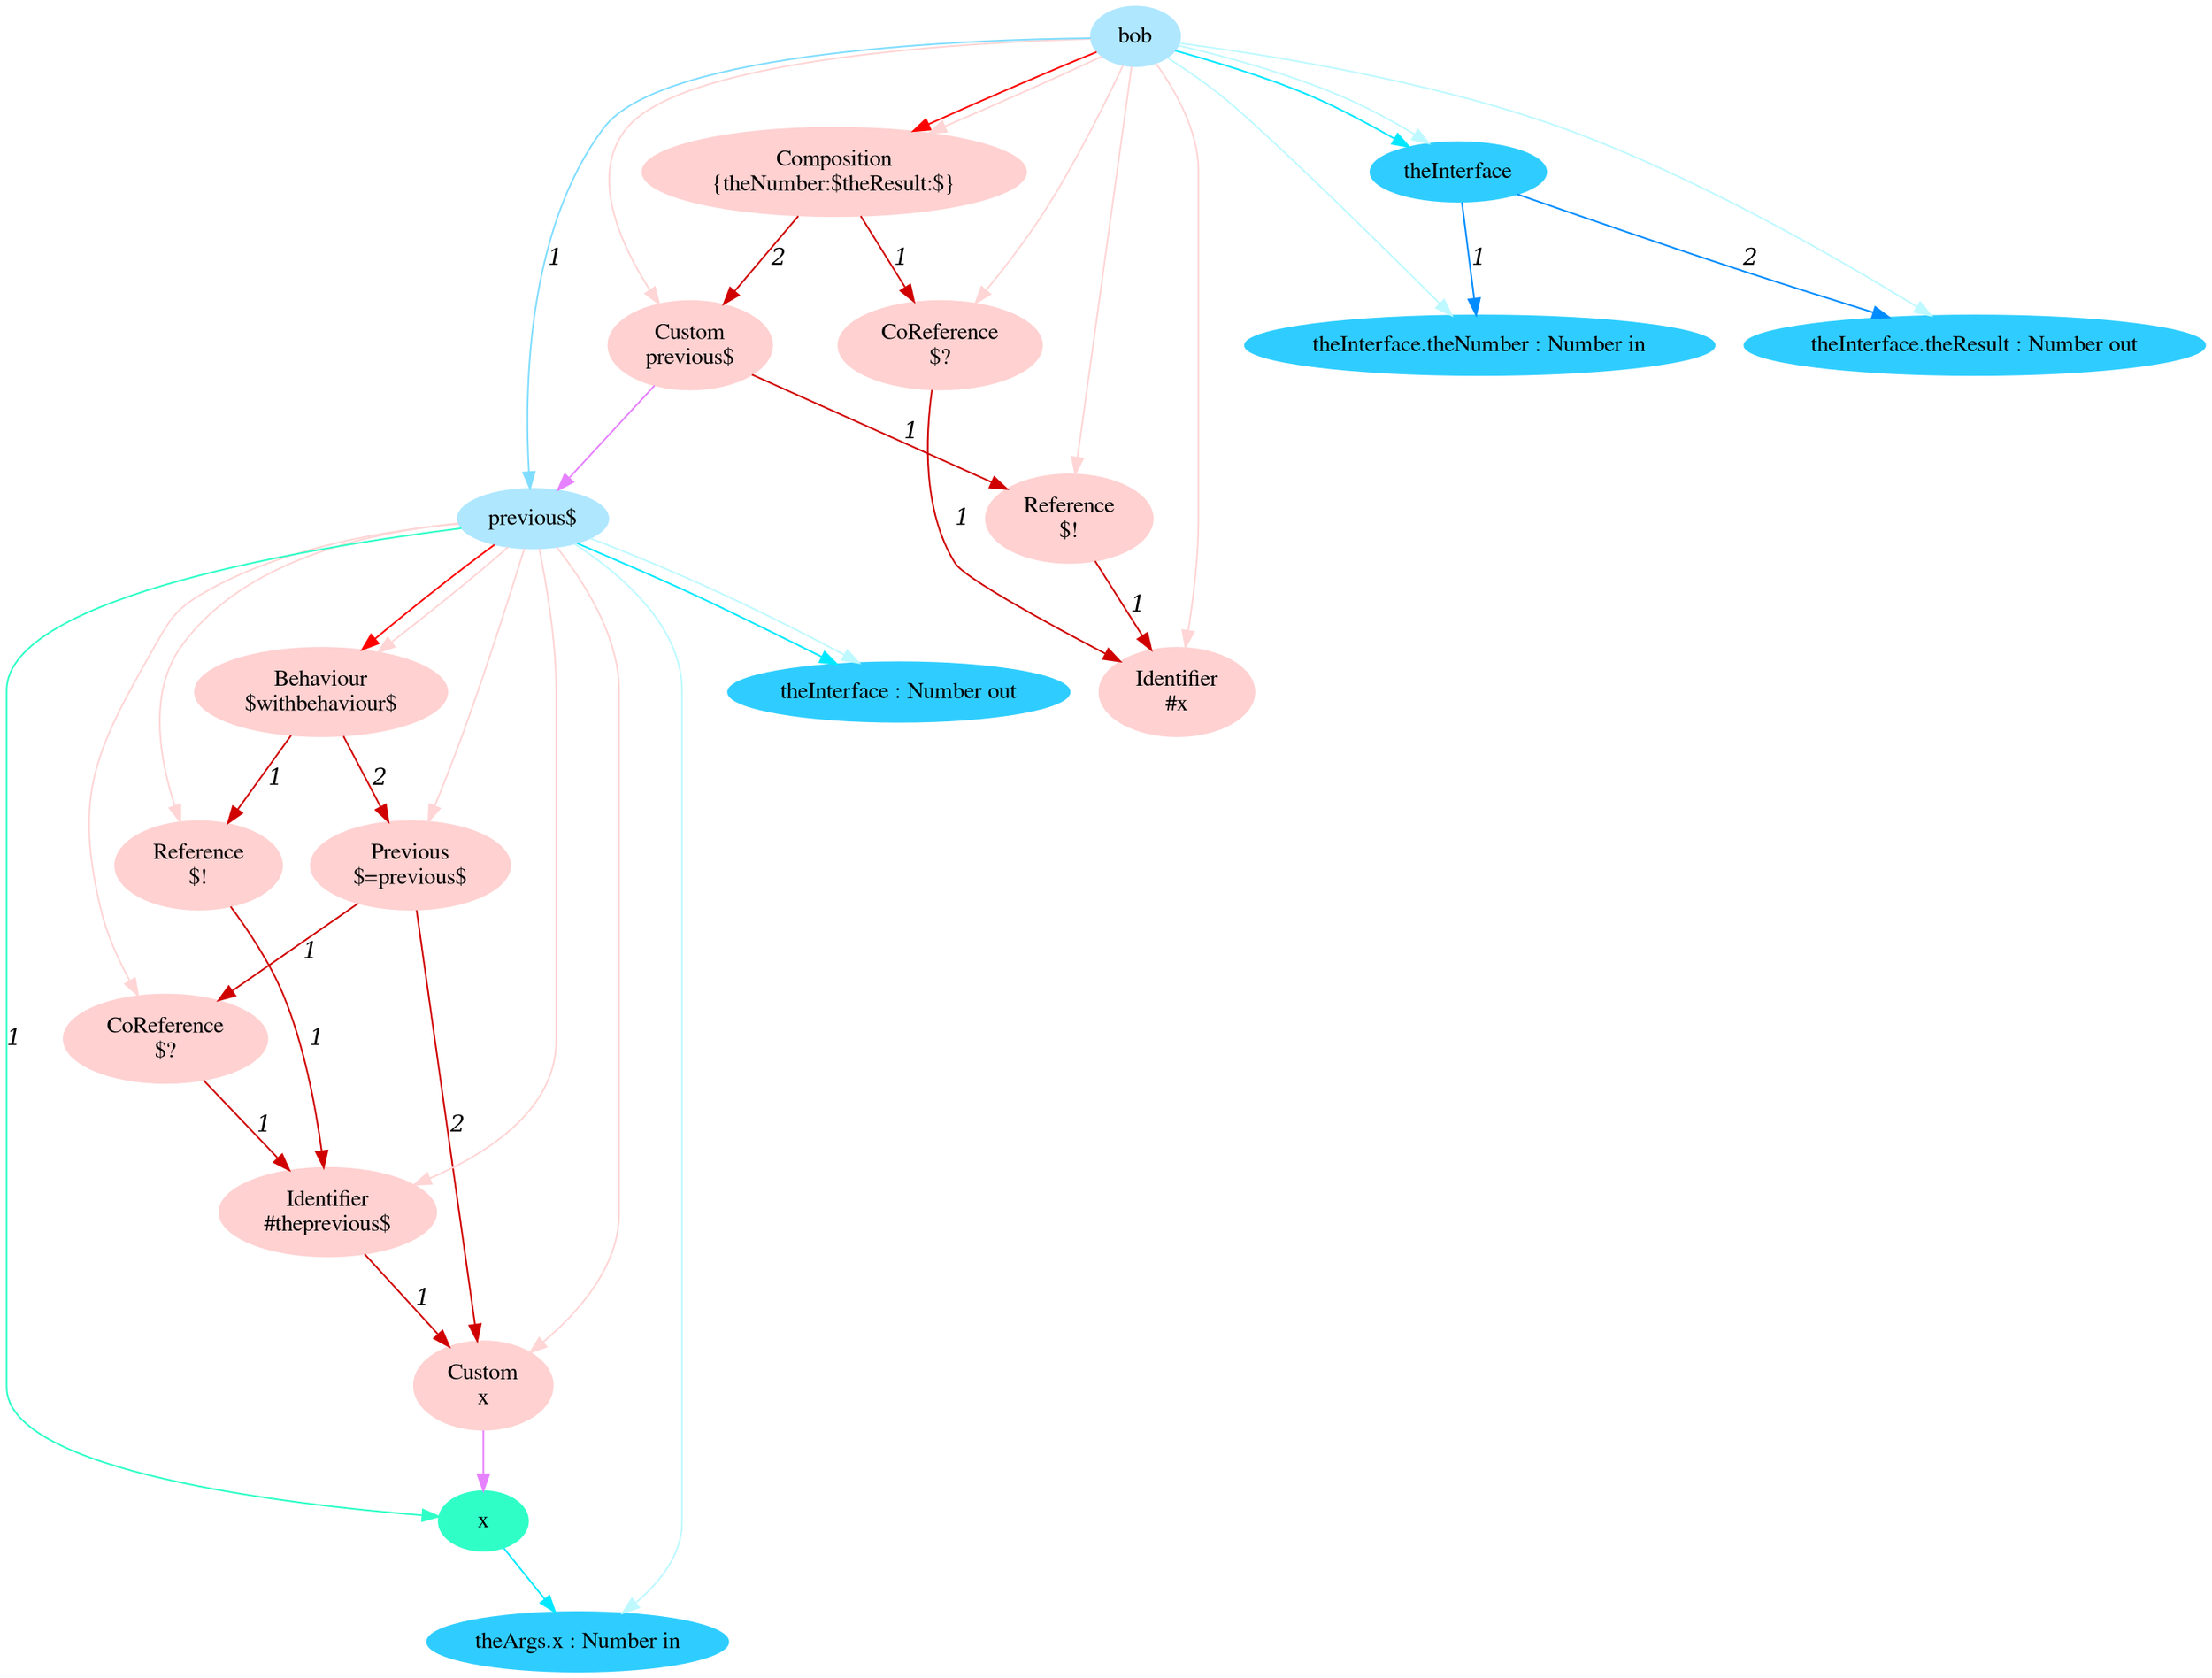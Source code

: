 digraph g{node_10448 [shape="ellipse", style="filled", color="#ffd1d1", fontname="Times", label="Custom
x" ]
node_10453 [shape="ellipse", style="filled", color="#ffd1d1", fontname="Times", label="Identifier
#theprevious$" ]
node_10458 [shape="ellipse", style="filled", color="#ffd1d1", fontname="Times", label="Reference
$!" ]
node_10462 [shape="ellipse", style="filled", color="#ffd1d1", fontname="Times", label="CoReference
$?" ]
node_10466 [shape="ellipse", style="filled", color="#ffd1d1", fontname="Times", label="Previous
$=previous$" ]
node_10471 [shape="ellipse", style="filled", color="#ffd1d1", fontname="Times", label="Behaviour
$withbehaviour$" ]
node_10476 [shape="ellipse", style="filled", color="#ffd1d1", fontname="Times", label="Identifier
#x" ]
node_10480 [shape="ellipse", style="filled", color="#ffd1d1", fontname="Times", label="CoReference
$?" ]
node_10484 [shape="ellipse", style="filled", color="#ffd1d1", fontname="Times", label="Reference
$!" ]
node_10488 [shape="ellipse", style="filled", color="#ffd1d1", fontname="Times", label="Custom
previous$" ]
node_10492 [shape="ellipse", style="filled", color="#ffd1d1", fontname="Times", label="Composition
{theNumber:$theResult:$}" ]
node_10383 [shape="ellipse", style="filled", color="#afe7ff", fontname="Times", label="bob" ]
node_10384 [shape="ellipse", style="filled", color="#afe7ff", fontname="Times", label="previous$" ]
node_10385 [shape="ellipse", style="filled", color="#2fffc7", fontname="Times", label="x" ]
node_10386 [shape="ellipse", style="filled", color="#2fcdff", fontname="Times", label="theArgs.x : Number in" ]
node_10390 [shape="ellipse", style="filled", color="#2fcdff", fontname="Times", label="theInterface : Number out" ]
node_10421 [shape="ellipse", style="filled", color="#2fcdff", fontname="Times", label="theInterface" ]
node_10422 [shape="ellipse", style="filled", color="#2fcdff", fontname="Times", label="theInterface.theNumber : Number in" ]
node_10424 [shape="ellipse", style="filled", color="#2fcdff", fontname="Times", label="theInterface.theResult : Number out" ]
node_10453 -> node_10448 [dir=forward, arrowHead=normal, fontname="Times-Italic", arrowsize=1, color="#d00000", label="1",  headlabel="", taillabel="" ]
node_10458 -> node_10453 [dir=forward, arrowHead=normal, fontname="Times-Italic", arrowsize=1, color="#d00000", label="1",  headlabel="", taillabel="" ]
node_10462 -> node_10453 [dir=forward, arrowHead=normal, fontname="Times-Italic", arrowsize=1, color="#d00000", label="1",  headlabel="", taillabel="" ]
node_10466 -> node_10448 [dir=forward, arrowHead=normal, fontname="Times-Italic", arrowsize=1, color="#d00000", label="2",  headlabel="", taillabel="" ]
node_10466 -> node_10462 [dir=forward, arrowHead=normal, fontname="Times-Italic", arrowsize=1, color="#d00000", label="1",  headlabel="", taillabel="" ]
node_10471 -> node_10458 [dir=forward, arrowHead=normal, fontname="Times-Italic", arrowsize=1, color="#d00000", label="1",  headlabel="", taillabel="" ]
node_10471 -> node_10466 [dir=forward, arrowHead=normal, fontname="Times-Italic", arrowsize=1, color="#d00000", label="2",  headlabel="", taillabel="" ]
node_10480 -> node_10476 [dir=forward, arrowHead=normal, fontname="Times-Italic", arrowsize=1, color="#d00000", label="1",  headlabel="", taillabel="" ]
node_10484 -> node_10476 [dir=forward, arrowHead=normal, fontname="Times-Italic", arrowsize=1, color="#d00000", label="1",  headlabel="", taillabel="" ]
node_10488 -> node_10484 [dir=forward, arrowHead=normal, fontname="Times-Italic", arrowsize=1, color="#d00000", label="1",  headlabel="", taillabel="" ]
node_10492 -> node_10480 [dir=forward, arrowHead=normal, fontname="Times-Italic", arrowsize=1, color="#d00000", label="1",  headlabel="", taillabel="" ]
node_10492 -> node_10488 [dir=forward, arrowHead=normal, fontname="Times-Italic", arrowsize=1, color="#d00000", label="2",  headlabel="", taillabel="" ]
node_10384 -> node_10471 [dir=forward, arrowHead=normal, fontname="Times-Italic", arrowsize=1, color="#ff0000", label="",  headlabel="", taillabel="" ]
node_10383 -> node_10492 [dir=forward, arrowHead=normal, fontname="Times-Italic", arrowsize=1, color="#ff0000", label="",  headlabel="", taillabel="" ]
node_10384 -> node_10448 [dir=forward, arrowHead=normal, fontname="Times-Italic", arrowsize=1, color="#ffd5d5", label="",  headlabel="", taillabel="" ]
node_10384 -> node_10453 [dir=forward, arrowHead=normal, fontname="Times-Italic", arrowsize=1, color="#ffd5d5", label="",  headlabel="", taillabel="" ]
node_10384 -> node_10458 [dir=forward, arrowHead=normal, fontname="Times-Italic", arrowsize=1, color="#ffd5d5", label="",  headlabel="", taillabel="" ]
node_10384 -> node_10462 [dir=forward, arrowHead=normal, fontname="Times-Italic", arrowsize=1, color="#ffd5d5", label="",  headlabel="", taillabel="" ]
node_10384 -> node_10466 [dir=forward, arrowHead=normal, fontname="Times-Italic", arrowsize=1, color="#ffd5d5", label="",  headlabel="", taillabel="" ]
node_10384 -> node_10471 [dir=forward, arrowHead=normal, fontname="Times-Italic", arrowsize=1, color="#ffd5d5", label="",  headlabel="", taillabel="" ]
node_10383 -> node_10476 [dir=forward, arrowHead=normal, fontname="Times-Italic", arrowsize=1, color="#ffd5d5", label="",  headlabel="", taillabel="" ]
node_10383 -> node_10480 [dir=forward, arrowHead=normal, fontname="Times-Italic", arrowsize=1, color="#ffd5d5", label="",  headlabel="", taillabel="" ]
node_10383 -> node_10484 [dir=forward, arrowHead=normal, fontname="Times-Italic", arrowsize=1, color="#ffd5d5", label="",  headlabel="", taillabel="" ]
node_10383 -> node_10488 [dir=forward, arrowHead=normal, fontname="Times-Italic", arrowsize=1, color="#ffd5d5", label="",  headlabel="", taillabel="" ]
node_10383 -> node_10492 [dir=forward, arrowHead=normal, fontname="Times-Italic", arrowsize=1, color="#ffd5d5", label="",  headlabel="", taillabel="" ]
node_10384 -> node_10385 [dir=forward, arrowHead=normal, fontname="Times-Italic", arrowsize=1, color="#2fffc7", label="1",  headlabel="", taillabel="" ]
node_10385 -> node_10386 [dir=forward, arrowHead=normal, fontname="Times-Italic", arrowsize=1, color="#00e8ff", label="",  headlabel="", taillabel="" ]
node_10384 -> node_10390 [dir=forward, arrowHead=normal, fontname="Times-Italic", arrowsize=1, color="#00e8ff", label="",  headlabel="", taillabel="" ]
node_10383 -> node_10421 [dir=forward, arrowHead=normal, fontname="Times-Italic", arrowsize=1, color="#00e8ff", label="",  headlabel="", taillabel="" ]
node_10384 -> node_10386 [dir=forward, arrowHead=normal, fontname="Times-Italic", arrowsize=1, color="#bef9ff", label="",  headlabel="", taillabel="" ]
node_10384 -> node_10390 [dir=forward, arrowHead=normal, fontname="Times-Italic", arrowsize=1, color="#bef9ff", label="",  headlabel="", taillabel="" ]
node_10383 -> node_10422 [dir=forward, arrowHead=normal, fontname="Times-Italic", arrowsize=1, color="#bef9ff", label="",  headlabel="", taillabel="" ]
node_10383 -> node_10424 [dir=forward, arrowHead=normal, fontname="Times-Italic", arrowsize=1, color="#bef9ff", label="",  headlabel="", taillabel="" ]
node_10383 -> node_10421 [dir=forward, arrowHead=normal, fontname="Times-Italic", arrowsize=1, color="#bef9ff", label="",  headlabel="", taillabel="" ]
node_10421 -> node_10422 [dir=forward, arrowHead=normal, fontname="Times-Italic", arrowsize=1, color="#008cff", label="1",  headlabel="", taillabel="" ]
node_10421 -> node_10424 [dir=forward, arrowHead=normal, fontname="Times-Italic", arrowsize=1, color="#008cff", label="2",  headlabel="", taillabel="" ]
node_10383 -> node_10384 [dir=forward, arrowHead=normal, fontname="Times-Italic", arrowsize=1, color="#81ddff", label="1",  headlabel="", taillabel="" ]
node_10448 -> node_10385 [dir=forward, arrowHead=normal, fontname="Times-Italic", arrowsize=1, color="#e681ff", label="",  headlabel="", taillabel="" ]
node_10488 -> node_10384 [dir=forward, arrowHead=normal, fontname="Times-Italic", arrowsize=1, color="#e681ff", label="",  headlabel="", taillabel="" ]
}